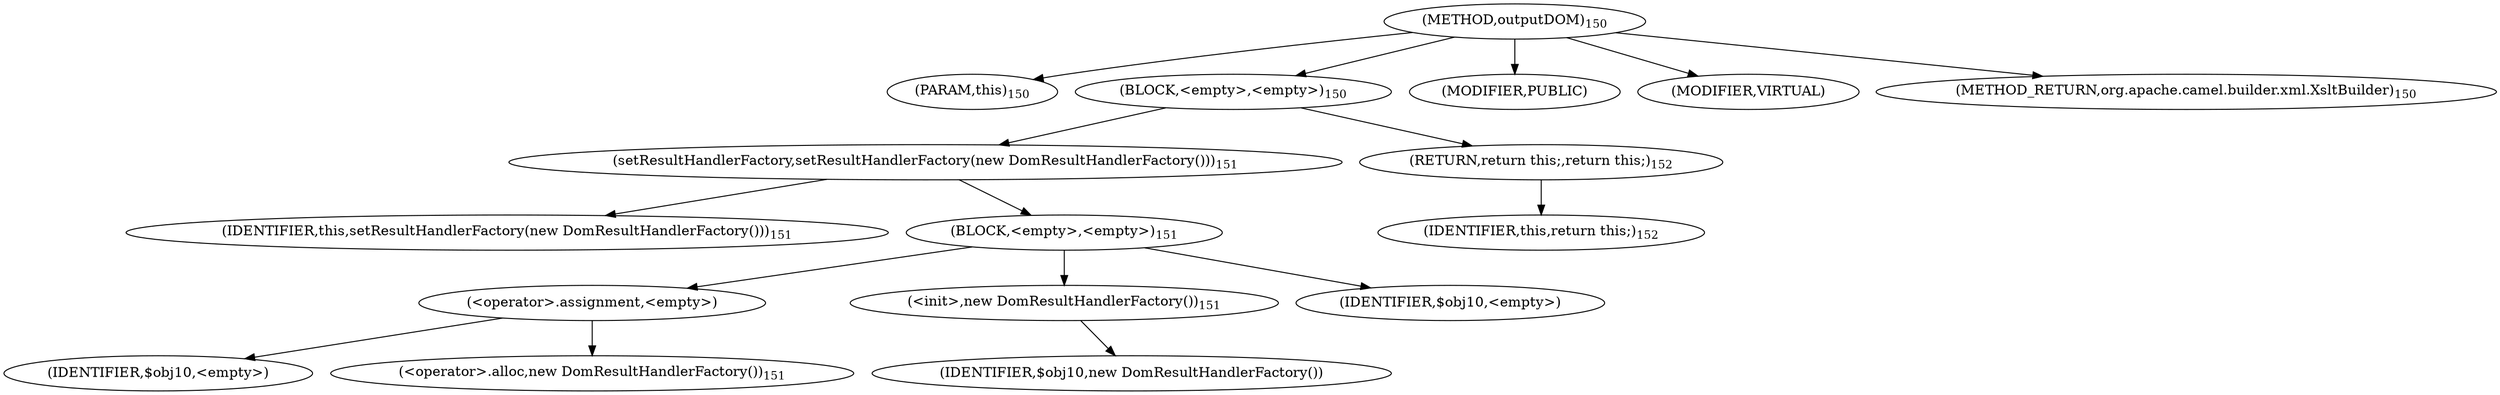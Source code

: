 digraph "outputDOM" {  
"369" [label = <(METHOD,outputDOM)<SUB>150</SUB>> ]
"19" [label = <(PARAM,this)<SUB>150</SUB>> ]
"370" [label = <(BLOCK,&lt;empty&gt;,&lt;empty&gt;)<SUB>150</SUB>> ]
"371" [label = <(setResultHandlerFactory,setResultHandlerFactory(new DomResultHandlerFactory()))<SUB>151</SUB>> ]
"18" [label = <(IDENTIFIER,this,setResultHandlerFactory(new DomResultHandlerFactory()))<SUB>151</SUB>> ]
"372" [label = <(BLOCK,&lt;empty&gt;,&lt;empty&gt;)<SUB>151</SUB>> ]
"373" [label = <(&lt;operator&gt;.assignment,&lt;empty&gt;)> ]
"374" [label = <(IDENTIFIER,$obj10,&lt;empty&gt;)> ]
"375" [label = <(&lt;operator&gt;.alloc,new DomResultHandlerFactory())<SUB>151</SUB>> ]
"376" [label = <(&lt;init&gt;,new DomResultHandlerFactory())<SUB>151</SUB>> ]
"377" [label = <(IDENTIFIER,$obj10,new DomResultHandlerFactory())> ]
"378" [label = <(IDENTIFIER,$obj10,&lt;empty&gt;)> ]
"379" [label = <(RETURN,return this;,return this;)<SUB>152</SUB>> ]
"20" [label = <(IDENTIFIER,this,return this;)<SUB>152</SUB>> ]
"380" [label = <(MODIFIER,PUBLIC)> ]
"381" [label = <(MODIFIER,VIRTUAL)> ]
"382" [label = <(METHOD_RETURN,org.apache.camel.builder.xml.XsltBuilder)<SUB>150</SUB>> ]
  "369" -> "19" 
  "369" -> "370" 
  "369" -> "380" 
  "369" -> "381" 
  "369" -> "382" 
  "370" -> "371" 
  "370" -> "379" 
  "371" -> "18" 
  "371" -> "372" 
  "372" -> "373" 
  "372" -> "376" 
  "372" -> "378" 
  "373" -> "374" 
  "373" -> "375" 
  "376" -> "377" 
  "379" -> "20" 
}
